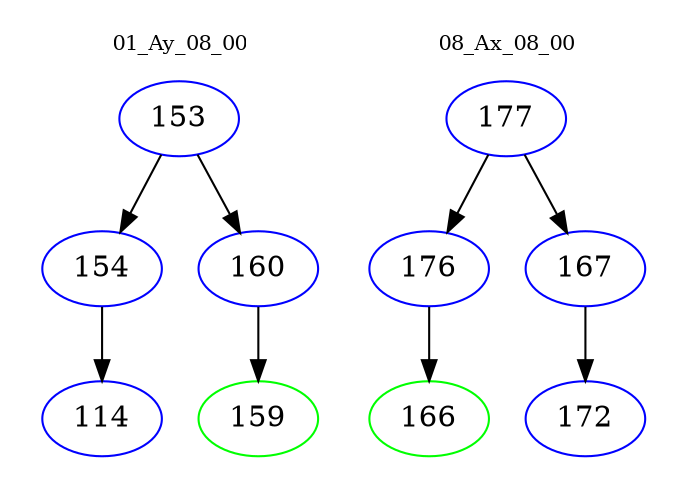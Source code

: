 digraph{
subgraph cluster_0 {
color = white
label = "01_Ay_08_00";
fontsize=10;
T0_153 [label="153", color="blue"]
T0_153 -> T0_154 [color="black"]
T0_154 [label="154", color="blue"]
T0_154 -> T0_114 [color="black"]
T0_114 [label="114", color="blue"]
T0_153 -> T0_160 [color="black"]
T0_160 [label="160", color="blue"]
T0_160 -> T0_159 [color="black"]
T0_159 [label="159", color="green"]
}
subgraph cluster_1 {
color = white
label = "08_Ax_08_00";
fontsize=10;
T1_177 [label="177", color="blue"]
T1_177 -> T1_176 [color="black"]
T1_176 [label="176", color="blue"]
T1_176 -> T1_166 [color="black"]
T1_166 [label="166", color="green"]
T1_177 -> T1_167 [color="black"]
T1_167 [label="167", color="blue"]
T1_167 -> T1_172 [color="black"]
T1_172 [label="172", color="blue"]
}
}
